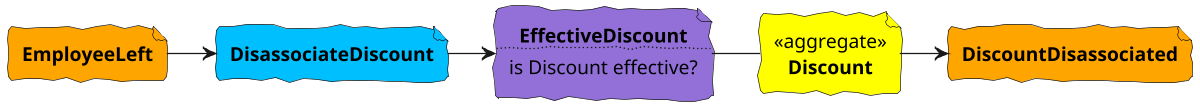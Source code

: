 @startuml
!include <tupadr3/common>
!include <tupadr3/font-awesome-5/clock>
!include <tupadr3/font-awesome-5/calendar_alt>
!include <tupadr3/font-awesome-5/gripfire>

skinparam defaultFontName Purisa
skinparam handwritten true
skinparam backgroundcolor transparent

skinparam defaultTextAlignment center


scale 1200*480


file EmployeeLeft #Orange [
    **EmployeeLeft**
]

file DiscountDisassociated #Orange [
    **DiscountDisassociated**
]

file DisassociateDiscount #DeepSkyBlue [
    **DisassociateDiscount**
]

file EffectiveDiscount #MediumPurple [
    **EffectiveDiscount**
....
   is Discount effective?
]

file Discount1 #Yellow [
    <<aggregate>>
    **Discount**
]

EmployeeLeft -> DisassociateDiscount
DisassociateDiscount -> EffectiveDiscount
EffectiveDiscount - Discount1
Discount1 -> DiscountDisassociated


@enduml